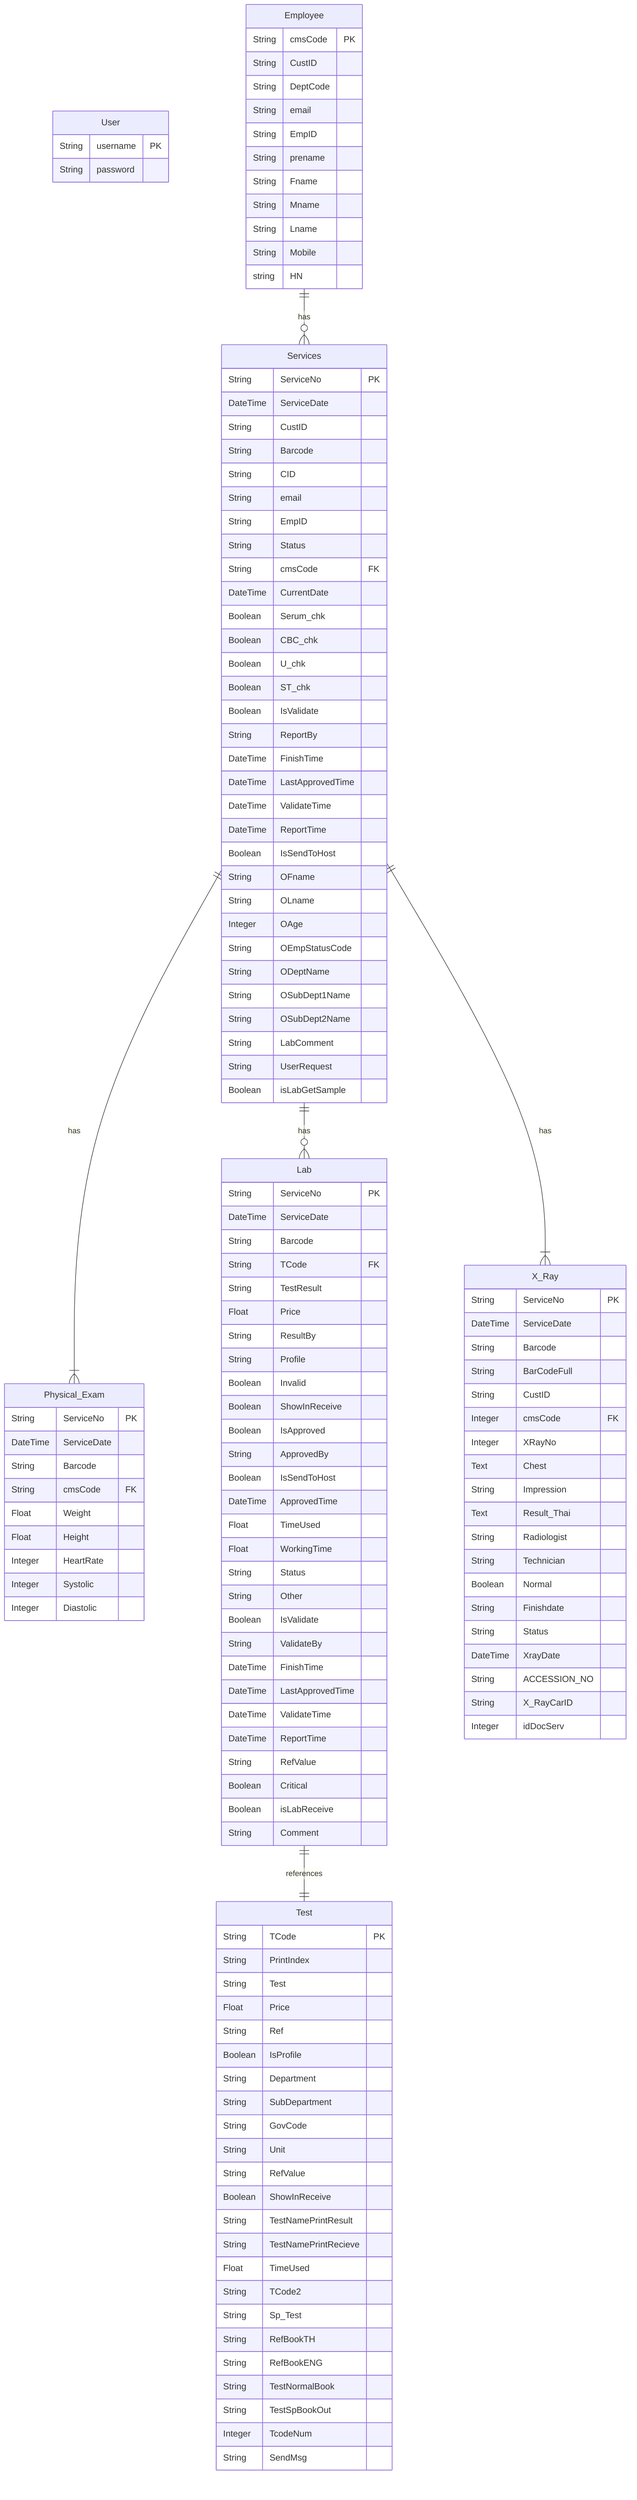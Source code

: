 erDiagram
    User {
        String username PK
        String password
    }

    Employee {
        String cmsCode PK
        String CustID
        String DeptCode
        String email
        String EmpID
        String prename
        String Fname
        String Mname
        String Lname
        String Mobile
        string HN
    }

    Services {
        String ServiceNo PK
        DateTime ServiceDate
        String CustID
        String Barcode
        String CID
        String email
        String EmpID
        String Status
        String cmsCode FK
        DateTime CurrentDate
        Boolean Serum_chk
        Boolean CBC_chk
        Boolean U_chk
        Boolean ST_chk
        Boolean IsValidate
        String ReportBy
        DateTime FinishTime
        DateTime LastApprovedTime
        DateTime ValidateTime
        DateTime ReportTime
        Boolean IsSendToHost
        String OFname
        String OLname
        Integer OAge
        String OEmpStatusCode
        String ODeptName
        String OSubDept1Name
        String OSubDept2Name
        String LabComment
        String UserRequest
        Boolean isLabGetSample
    }

    Physical_Exam {
        String ServiceNo  PK
        DateTime ServiceDate
        String Barcode
        String cmsCode FK
        Float Weight
        Float Height
        Integer HeartRate
        Integer Systolic
        Integer Diastolic
    }

    Lab {
        String ServiceNo PK
        DateTime ServiceDate
        String Barcode
        String TCode FK
        String TestResult
        Float Price
        String ResultBy
        String Profile
        Boolean Invalid
        Boolean ShowInReceive
        Boolean IsApproved
        String ApprovedBy
        Boolean IsSendToHost
        DateTime ApprovedTime
        Float TimeUsed
        Float WorkingTime
        String Status
        String Other
        Boolean IsValidate
        String ValidateBy
        DateTime FinishTime
        DateTime LastApprovedTime
        DateTime ValidateTime
        DateTime ReportTime
        String RefValue
        Boolean Critical
        Boolean isLabReceive
        String Comment
    }

    Test {
        String TCode PK
        String PrintIndex
        String Test
        Float Price
        String Ref
        Boolean IsProfile
        String Department
        String SubDepartment
        String GovCode
        String Unit
        String RefValue
        Boolean ShowInReceive
        String TestNamePrintResult
        String TestNamePrintRecieve
        Float TimeUsed
        String TCode2
        String Sp_Test
        String RefBookTH
        String RefBookENG
        String TestNormalBook
        String TestSpBookOut
        Integer TcodeNum
        String SendMsg
    }

    X_Ray {
        String ServiceNo PK
        DateTime ServiceDate
        String Barcode
        String BarCodeFull
        String CustID
        Integer cmsCode FK
        Integer XRayNo
        Text Chest
        String Impression
        Text Result_Thai
        String Radiologist
        String Technician
        Boolean Normal
        String Finishdate
        String Status
        DateTime XrayDate
        String ACCESSION_NO
        String X_RayCarID
        Integer idDocServ
    }

    Employee ||--o{ Services: "has"
    Services ||--|{ Physical_Exam: "has"
    Services ||--|{ X_Ray: "has"
    Services ||--o{ Lab: "has"
    Lab ||--|| Test: "references"